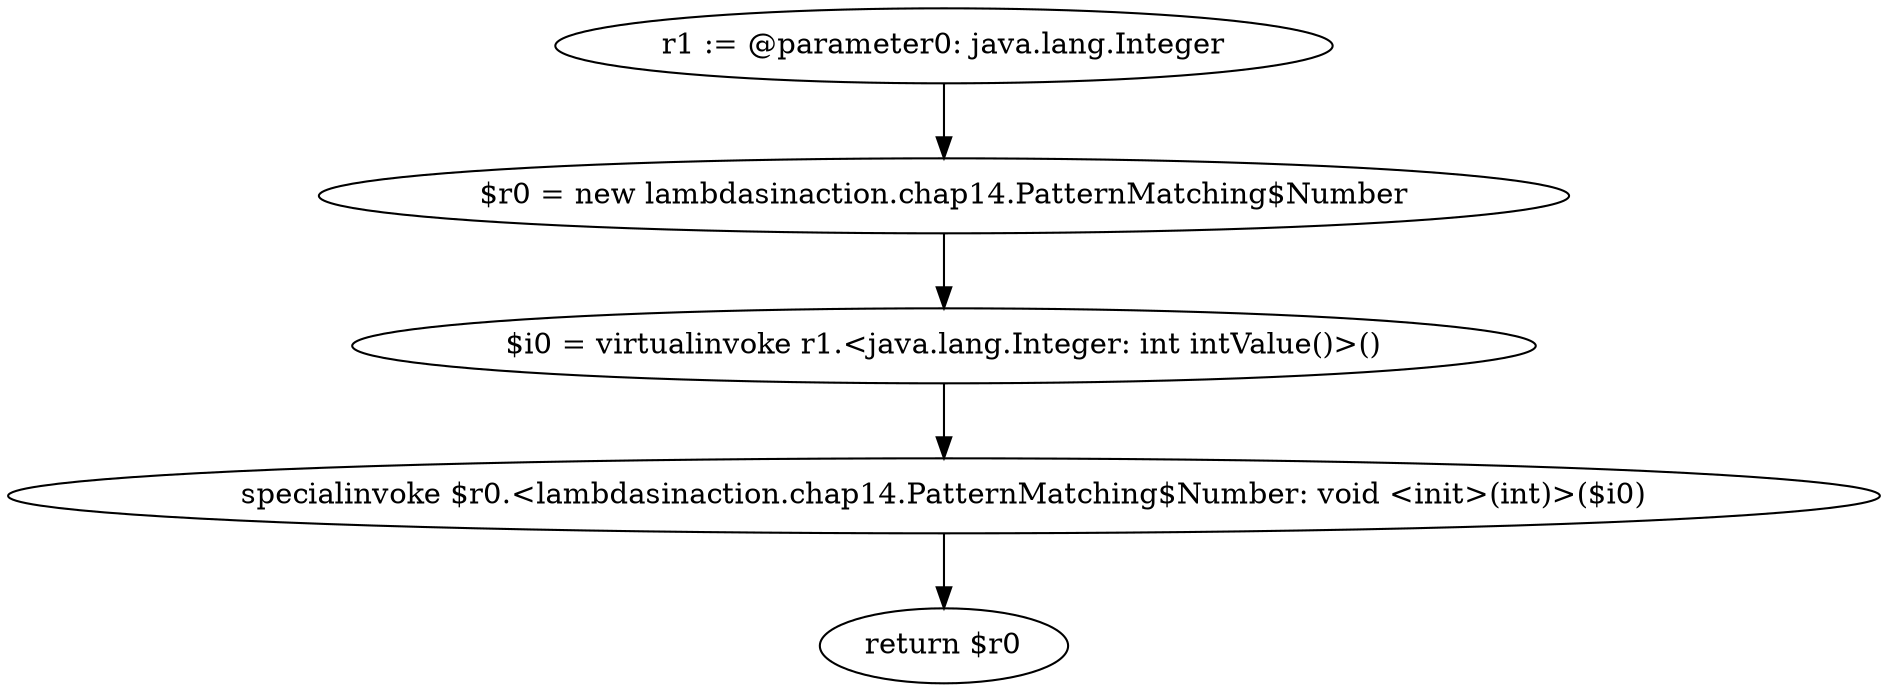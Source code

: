 digraph "unitGraph" {
    "r1 := @parameter0: java.lang.Integer"
    "$r0 = new lambdasinaction.chap14.PatternMatching$Number"
    "$i0 = virtualinvoke r1.<java.lang.Integer: int intValue()>()"
    "specialinvoke $r0.<lambdasinaction.chap14.PatternMatching$Number: void <init>(int)>($i0)"
    "return $r0"
    "r1 := @parameter0: java.lang.Integer"->"$r0 = new lambdasinaction.chap14.PatternMatching$Number";
    "$r0 = new lambdasinaction.chap14.PatternMatching$Number"->"$i0 = virtualinvoke r1.<java.lang.Integer: int intValue()>()";
    "$i0 = virtualinvoke r1.<java.lang.Integer: int intValue()>()"->"specialinvoke $r0.<lambdasinaction.chap14.PatternMatching$Number: void <init>(int)>($i0)";
    "specialinvoke $r0.<lambdasinaction.chap14.PatternMatching$Number: void <init>(int)>($i0)"->"return $r0";
}
